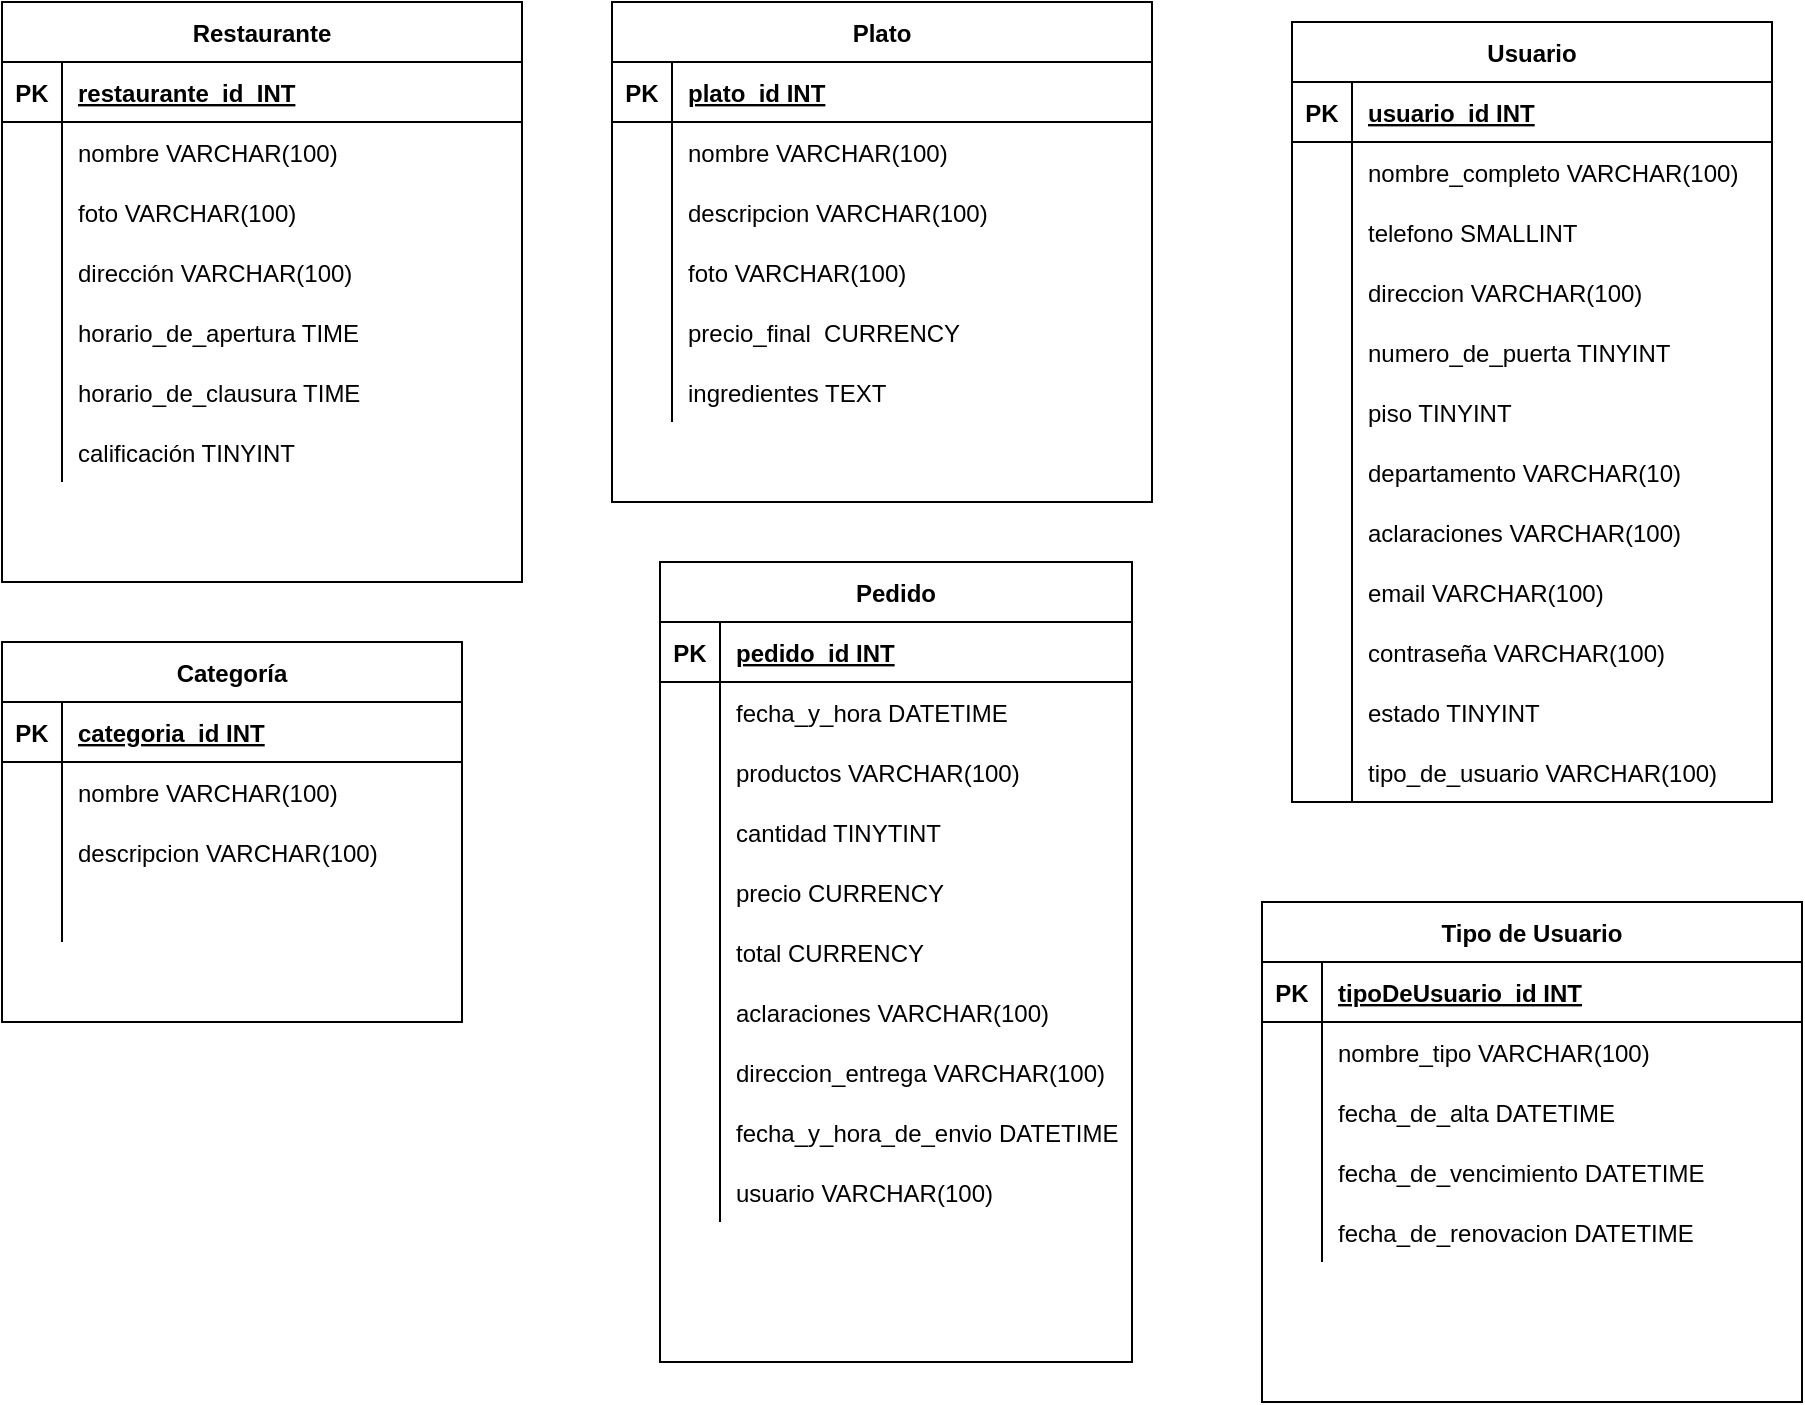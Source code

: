 <mxfile version="14.5.1" type="device"><diagram id="FYyZjPYDc8stelC6uzBD" name="Page-1"><mxGraphModel dx="1304" dy="567" grid="1" gridSize="10" guides="1" tooltips="1" connect="1" arrows="1" fold="1" page="1" pageScale="1" pageWidth="827" pageHeight="1169" math="0" shadow="0"><root><mxCell id="0"/><mxCell id="1" parent="0"/><mxCell id="F2TTOsObcd1o_vhPNyIm-1" value="Restaurante" style="shape=table;startSize=30;container=1;collapsible=1;childLayout=tableLayout;fixedRows=1;rowLines=0;fontStyle=1;align=center;resizeLast=1;" vertex="1" parent="1"><mxGeometry x="85" y="30" width="260" height="290" as="geometry"/></mxCell><mxCell id="F2TTOsObcd1o_vhPNyIm-2" value="" style="shape=partialRectangle;collapsible=0;dropTarget=0;pointerEvents=0;fillColor=none;top=0;left=0;bottom=1;right=0;points=[[0,0.5],[1,0.5]];portConstraint=eastwest;" vertex="1" parent="F2TTOsObcd1o_vhPNyIm-1"><mxGeometry y="30" width="260" height="30" as="geometry"/></mxCell><mxCell id="F2TTOsObcd1o_vhPNyIm-3" value="PK" style="shape=partialRectangle;connectable=0;fillColor=none;top=0;left=0;bottom=0;right=0;fontStyle=1;overflow=hidden;" vertex="1" parent="F2TTOsObcd1o_vhPNyIm-2"><mxGeometry width="30" height="30" as="geometry"/></mxCell><mxCell id="F2TTOsObcd1o_vhPNyIm-4" value="restaurante_id  INT" style="shape=partialRectangle;connectable=0;fillColor=none;top=0;left=0;bottom=0;right=0;align=left;spacingLeft=6;fontStyle=5;overflow=hidden;" vertex="1" parent="F2TTOsObcd1o_vhPNyIm-2"><mxGeometry x="30" width="230" height="30" as="geometry"/></mxCell><mxCell id="F2TTOsObcd1o_vhPNyIm-5" value="" style="shape=partialRectangle;collapsible=0;dropTarget=0;pointerEvents=0;fillColor=none;top=0;left=0;bottom=0;right=0;points=[[0,0.5],[1,0.5]];portConstraint=eastwest;" vertex="1" parent="F2TTOsObcd1o_vhPNyIm-1"><mxGeometry y="60" width="260" height="30" as="geometry"/></mxCell><mxCell id="F2TTOsObcd1o_vhPNyIm-6" value="" style="shape=partialRectangle;connectable=0;fillColor=none;top=0;left=0;bottom=0;right=0;editable=1;overflow=hidden;" vertex="1" parent="F2TTOsObcd1o_vhPNyIm-5"><mxGeometry width="30" height="30" as="geometry"/></mxCell><mxCell id="F2TTOsObcd1o_vhPNyIm-7" value="nombre VARCHAR(100)" style="shape=partialRectangle;connectable=0;fillColor=none;top=0;left=0;bottom=0;right=0;align=left;spacingLeft=6;overflow=hidden;" vertex="1" parent="F2TTOsObcd1o_vhPNyIm-5"><mxGeometry x="30" width="230" height="30" as="geometry"/></mxCell><mxCell id="F2TTOsObcd1o_vhPNyIm-8" value="" style="shape=partialRectangle;collapsible=0;dropTarget=0;pointerEvents=0;fillColor=none;top=0;left=0;bottom=0;right=0;points=[[0,0.5],[1,0.5]];portConstraint=eastwest;" vertex="1" parent="F2TTOsObcd1o_vhPNyIm-1"><mxGeometry y="90" width="260" height="30" as="geometry"/></mxCell><mxCell id="F2TTOsObcd1o_vhPNyIm-9" value="" style="shape=partialRectangle;connectable=0;fillColor=none;top=0;left=0;bottom=0;right=0;editable=1;overflow=hidden;" vertex="1" parent="F2TTOsObcd1o_vhPNyIm-8"><mxGeometry width="30" height="30" as="geometry"/></mxCell><mxCell id="F2TTOsObcd1o_vhPNyIm-10" value="foto VARCHAR(100)" style="shape=partialRectangle;connectable=0;fillColor=none;top=0;left=0;bottom=0;right=0;align=left;spacingLeft=6;overflow=hidden;" vertex="1" parent="F2TTOsObcd1o_vhPNyIm-8"><mxGeometry x="30" width="230" height="30" as="geometry"/></mxCell><mxCell id="F2TTOsObcd1o_vhPNyIm-11" value="" style="shape=partialRectangle;collapsible=0;dropTarget=0;pointerEvents=0;fillColor=none;top=0;left=0;bottom=0;right=0;points=[[0,0.5],[1,0.5]];portConstraint=eastwest;" vertex="1" parent="F2TTOsObcd1o_vhPNyIm-1"><mxGeometry y="120" width="260" height="30" as="geometry"/></mxCell><mxCell id="F2TTOsObcd1o_vhPNyIm-12" value="" style="shape=partialRectangle;connectable=0;fillColor=none;top=0;left=0;bottom=0;right=0;editable=1;overflow=hidden;" vertex="1" parent="F2TTOsObcd1o_vhPNyIm-11"><mxGeometry width="30" height="30" as="geometry"/></mxCell><mxCell id="F2TTOsObcd1o_vhPNyIm-13" value="dirección VARCHAR(100)" style="shape=partialRectangle;connectable=0;fillColor=none;top=0;left=0;bottom=0;right=0;align=left;spacingLeft=6;overflow=hidden;" vertex="1" parent="F2TTOsObcd1o_vhPNyIm-11"><mxGeometry x="30" width="230" height="30" as="geometry"/></mxCell><mxCell id="F2TTOsObcd1o_vhPNyIm-66" value="" style="shape=partialRectangle;collapsible=0;dropTarget=0;pointerEvents=0;fillColor=none;top=0;left=0;bottom=0;right=0;points=[[0,0.5],[1,0.5]];portConstraint=eastwest;" vertex="1" parent="F2TTOsObcd1o_vhPNyIm-1"><mxGeometry y="150" width="260" height="30" as="geometry"/></mxCell><mxCell id="F2TTOsObcd1o_vhPNyIm-67" value="" style="shape=partialRectangle;connectable=0;fillColor=none;top=0;left=0;bottom=0;right=0;editable=1;overflow=hidden;" vertex="1" parent="F2TTOsObcd1o_vhPNyIm-66"><mxGeometry width="30" height="30" as="geometry"/></mxCell><mxCell id="F2TTOsObcd1o_vhPNyIm-68" value="horario_de_apertura TIME" style="shape=partialRectangle;connectable=0;fillColor=none;top=0;left=0;bottom=0;right=0;align=left;spacingLeft=6;overflow=hidden;" vertex="1" parent="F2TTOsObcd1o_vhPNyIm-66"><mxGeometry x="30" width="230" height="30" as="geometry"/></mxCell><mxCell id="F2TTOsObcd1o_vhPNyIm-93" value="" style="shape=partialRectangle;collapsible=0;dropTarget=0;pointerEvents=0;fillColor=none;top=0;left=0;bottom=0;right=0;points=[[0,0.5],[1,0.5]];portConstraint=eastwest;" vertex="1" parent="F2TTOsObcd1o_vhPNyIm-1"><mxGeometry y="180" width="260" height="30" as="geometry"/></mxCell><mxCell id="F2TTOsObcd1o_vhPNyIm-94" value="" style="shape=partialRectangle;connectable=0;fillColor=none;top=0;left=0;bottom=0;right=0;editable=1;overflow=hidden;" vertex="1" parent="F2TTOsObcd1o_vhPNyIm-93"><mxGeometry width="30" height="30" as="geometry"/></mxCell><mxCell id="F2TTOsObcd1o_vhPNyIm-95" value="horario_de_clausura TIME" style="shape=partialRectangle;connectable=0;fillColor=none;top=0;left=0;bottom=0;right=0;align=left;spacingLeft=6;overflow=hidden;" vertex="1" parent="F2TTOsObcd1o_vhPNyIm-93"><mxGeometry x="30" width="230" height="30" as="geometry"/></mxCell><mxCell id="F2TTOsObcd1o_vhPNyIm-69" value="" style="shape=partialRectangle;collapsible=0;dropTarget=0;pointerEvents=0;fillColor=none;top=0;left=0;bottom=0;right=0;points=[[0,0.5],[1,0.5]];portConstraint=eastwest;" vertex="1" parent="F2TTOsObcd1o_vhPNyIm-1"><mxGeometry y="210" width="260" height="30" as="geometry"/></mxCell><mxCell id="F2TTOsObcd1o_vhPNyIm-70" value="" style="shape=partialRectangle;connectable=0;fillColor=none;top=0;left=0;bottom=0;right=0;editable=1;overflow=hidden;" vertex="1" parent="F2TTOsObcd1o_vhPNyIm-69"><mxGeometry width="30" height="30" as="geometry"/></mxCell><mxCell id="F2TTOsObcd1o_vhPNyIm-71" value="calificación TINYINT" style="shape=partialRectangle;connectable=0;fillColor=none;top=0;left=0;bottom=0;right=0;align=left;spacingLeft=6;overflow=hidden;" vertex="1" parent="F2TTOsObcd1o_vhPNyIm-69"><mxGeometry x="30" width="230" height="30" as="geometry"/></mxCell><mxCell id="F2TTOsObcd1o_vhPNyIm-14" value="Plato" style="shape=table;startSize=30;container=1;collapsible=1;childLayout=tableLayout;fixedRows=1;rowLines=0;fontStyle=1;align=center;resizeLast=1;" vertex="1" parent="1"><mxGeometry x="390" y="30" width="270" height="250.0" as="geometry"/></mxCell><mxCell id="F2TTOsObcd1o_vhPNyIm-15" value="" style="shape=partialRectangle;collapsible=0;dropTarget=0;pointerEvents=0;fillColor=none;top=0;left=0;bottom=1;right=0;points=[[0,0.5],[1,0.5]];portConstraint=eastwest;" vertex="1" parent="F2TTOsObcd1o_vhPNyIm-14"><mxGeometry y="30" width="270" height="30" as="geometry"/></mxCell><mxCell id="F2TTOsObcd1o_vhPNyIm-16" value="PK" style="shape=partialRectangle;connectable=0;fillColor=none;top=0;left=0;bottom=0;right=0;fontStyle=1;overflow=hidden;" vertex="1" parent="F2TTOsObcd1o_vhPNyIm-15"><mxGeometry width="30" height="30" as="geometry"/></mxCell><mxCell id="F2TTOsObcd1o_vhPNyIm-17" value="plato_id INT" style="shape=partialRectangle;connectable=0;fillColor=none;top=0;left=0;bottom=0;right=0;align=left;spacingLeft=6;fontStyle=5;overflow=hidden;" vertex="1" parent="F2TTOsObcd1o_vhPNyIm-15"><mxGeometry x="30" width="240" height="30" as="geometry"/></mxCell><mxCell id="F2TTOsObcd1o_vhPNyIm-18" value="" style="shape=partialRectangle;collapsible=0;dropTarget=0;pointerEvents=0;fillColor=none;top=0;left=0;bottom=0;right=0;points=[[0,0.5],[1,0.5]];portConstraint=eastwest;" vertex="1" parent="F2TTOsObcd1o_vhPNyIm-14"><mxGeometry y="60" width="270" height="30" as="geometry"/></mxCell><mxCell id="F2TTOsObcd1o_vhPNyIm-19" value="" style="shape=partialRectangle;connectable=0;fillColor=none;top=0;left=0;bottom=0;right=0;editable=1;overflow=hidden;" vertex="1" parent="F2TTOsObcd1o_vhPNyIm-18"><mxGeometry width="30" height="30" as="geometry"/></mxCell><mxCell id="F2TTOsObcd1o_vhPNyIm-20" value="nombre VARCHAR(100)" style="shape=partialRectangle;connectable=0;fillColor=none;top=0;left=0;bottom=0;right=0;align=left;spacingLeft=6;overflow=hidden;" vertex="1" parent="F2TTOsObcd1o_vhPNyIm-18"><mxGeometry x="30" width="240" height="30" as="geometry"/></mxCell><mxCell id="F2TTOsObcd1o_vhPNyIm-21" value="" style="shape=partialRectangle;collapsible=0;dropTarget=0;pointerEvents=0;fillColor=none;top=0;left=0;bottom=0;right=0;points=[[0,0.5],[1,0.5]];portConstraint=eastwest;" vertex="1" parent="F2TTOsObcd1o_vhPNyIm-14"><mxGeometry y="90" width="270" height="30" as="geometry"/></mxCell><mxCell id="F2TTOsObcd1o_vhPNyIm-22" value="" style="shape=partialRectangle;connectable=0;fillColor=none;top=0;left=0;bottom=0;right=0;editable=1;overflow=hidden;" vertex="1" parent="F2TTOsObcd1o_vhPNyIm-21"><mxGeometry width="30" height="30" as="geometry"/></mxCell><mxCell id="F2TTOsObcd1o_vhPNyIm-23" value="descripcion VARCHAR(100)" style="shape=partialRectangle;connectable=0;fillColor=none;top=0;left=0;bottom=0;right=0;align=left;spacingLeft=6;overflow=hidden;" vertex="1" parent="F2TTOsObcd1o_vhPNyIm-21"><mxGeometry x="30" width="240" height="30" as="geometry"/></mxCell><mxCell id="F2TTOsObcd1o_vhPNyIm-24" value="" style="shape=partialRectangle;collapsible=0;dropTarget=0;pointerEvents=0;fillColor=none;top=0;left=0;bottom=0;right=0;points=[[0,0.5],[1,0.5]];portConstraint=eastwest;" vertex="1" parent="F2TTOsObcd1o_vhPNyIm-14"><mxGeometry y="120" width="270" height="30" as="geometry"/></mxCell><mxCell id="F2TTOsObcd1o_vhPNyIm-25" value="" style="shape=partialRectangle;connectable=0;fillColor=none;top=0;left=0;bottom=0;right=0;editable=1;overflow=hidden;" vertex="1" parent="F2TTOsObcd1o_vhPNyIm-24"><mxGeometry width="30" height="30" as="geometry"/></mxCell><mxCell id="F2TTOsObcd1o_vhPNyIm-26" value="foto VARCHAR(100)" style="shape=partialRectangle;connectable=0;fillColor=none;top=0;left=0;bottom=0;right=0;align=left;spacingLeft=6;overflow=hidden;" vertex="1" parent="F2TTOsObcd1o_vhPNyIm-24"><mxGeometry x="30" width="240" height="30" as="geometry"/></mxCell><mxCell id="F2TTOsObcd1o_vhPNyIm-72" value="" style="shape=partialRectangle;collapsible=0;dropTarget=0;pointerEvents=0;fillColor=none;top=0;left=0;bottom=0;right=0;points=[[0,0.5],[1,0.5]];portConstraint=eastwest;" vertex="1" parent="F2TTOsObcd1o_vhPNyIm-14"><mxGeometry y="150" width="270" height="30" as="geometry"/></mxCell><mxCell id="F2TTOsObcd1o_vhPNyIm-73" value="" style="shape=partialRectangle;connectable=0;fillColor=none;top=0;left=0;bottom=0;right=0;editable=1;overflow=hidden;" vertex="1" parent="F2TTOsObcd1o_vhPNyIm-72"><mxGeometry width="30" height="30" as="geometry"/></mxCell><mxCell id="F2TTOsObcd1o_vhPNyIm-74" value="precio_final  CURRENCY" style="shape=partialRectangle;connectable=0;fillColor=none;top=0;left=0;bottom=0;right=0;align=left;spacingLeft=6;overflow=hidden;" vertex="1" parent="F2TTOsObcd1o_vhPNyIm-72"><mxGeometry x="30" width="240" height="30" as="geometry"/></mxCell><mxCell id="F2TTOsObcd1o_vhPNyIm-75" value="" style="shape=partialRectangle;collapsible=0;dropTarget=0;pointerEvents=0;fillColor=none;top=0;left=0;bottom=0;right=0;points=[[0,0.5],[1,0.5]];portConstraint=eastwest;" vertex="1" parent="F2TTOsObcd1o_vhPNyIm-14"><mxGeometry y="180" width="270" height="30" as="geometry"/></mxCell><mxCell id="F2TTOsObcd1o_vhPNyIm-76" value="" style="shape=partialRectangle;connectable=0;fillColor=none;top=0;left=0;bottom=0;right=0;editable=1;overflow=hidden;" vertex="1" parent="F2TTOsObcd1o_vhPNyIm-75"><mxGeometry width="30" height="30" as="geometry"/></mxCell><mxCell id="F2TTOsObcd1o_vhPNyIm-77" value="ingredientes TEXT" style="shape=partialRectangle;connectable=0;fillColor=none;top=0;left=0;bottom=0;right=0;align=left;spacingLeft=6;overflow=hidden;" vertex="1" parent="F2TTOsObcd1o_vhPNyIm-75"><mxGeometry x="30" width="240" height="30" as="geometry"/></mxCell><mxCell id="F2TTOsObcd1o_vhPNyIm-27" value="Categoría" style="shape=table;startSize=30;container=1;collapsible=1;childLayout=tableLayout;fixedRows=1;rowLines=0;fontStyle=1;align=center;resizeLast=1;" vertex="1" parent="1"><mxGeometry x="85" y="350" width="230" height="190" as="geometry"/></mxCell><mxCell id="F2TTOsObcd1o_vhPNyIm-28" value="" style="shape=partialRectangle;collapsible=0;dropTarget=0;pointerEvents=0;fillColor=none;top=0;left=0;bottom=1;right=0;points=[[0,0.5],[1,0.5]];portConstraint=eastwest;" vertex="1" parent="F2TTOsObcd1o_vhPNyIm-27"><mxGeometry y="30" width="230" height="30" as="geometry"/></mxCell><mxCell id="F2TTOsObcd1o_vhPNyIm-29" value="PK" style="shape=partialRectangle;connectable=0;fillColor=none;top=0;left=0;bottom=0;right=0;fontStyle=1;overflow=hidden;" vertex="1" parent="F2TTOsObcd1o_vhPNyIm-28"><mxGeometry width="30" height="30" as="geometry"/></mxCell><mxCell id="F2TTOsObcd1o_vhPNyIm-30" value="categoria_id INT" style="shape=partialRectangle;connectable=0;fillColor=none;top=0;left=0;bottom=0;right=0;align=left;spacingLeft=6;fontStyle=5;overflow=hidden;" vertex="1" parent="F2TTOsObcd1o_vhPNyIm-28"><mxGeometry x="30" width="200" height="30" as="geometry"/></mxCell><mxCell id="F2TTOsObcd1o_vhPNyIm-31" value="" style="shape=partialRectangle;collapsible=0;dropTarget=0;pointerEvents=0;fillColor=none;top=0;left=0;bottom=0;right=0;points=[[0,0.5],[1,0.5]];portConstraint=eastwest;" vertex="1" parent="F2TTOsObcd1o_vhPNyIm-27"><mxGeometry y="60" width="230" height="30" as="geometry"/></mxCell><mxCell id="F2TTOsObcd1o_vhPNyIm-32" value="" style="shape=partialRectangle;connectable=0;fillColor=none;top=0;left=0;bottom=0;right=0;editable=1;overflow=hidden;" vertex="1" parent="F2TTOsObcd1o_vhPNyIm-31"><mxGeometry width="30" height="30" as="geometry"/></mxCell><mxCell id="F2TTOsObcd1o_vhPNyIm-33" value="nombre VARCHAR(100)" style="shape=partialRectangle;connectable=0;fillColor=none;top=0;left=0;bottom=0;right=0;align=left;spacingLeft=6;overflow=hidden;" vertex="1" parent="F2TTOsObcd1o_vhPNyIm-31"><mxGeometry x="30" width="200" height="30" as="geometry"/></mxCell><mxCell id="F2TTOsObcd1o_vhPNyIm-34" value="" style="shape=partialRectangle;collapsible=0;dropTarget=0;pointerEvents=0;fillColor=none;top=0;left=0;bottom=0;right=0;points=[[0,0.5],[1,0.5]];portConstraint=eastwest;" vertex="1" parent="F2TTOsObcd1o_vhPNyIm-27"><mxGeometry y="90" width="230" height="30" as="geometry"/></mxCell><mxCell id="F2TTOsObcd1o_vhPNyIm-35" value="" style="shape=partialRectangle;connectable=0;fillColor=none;top=0;left=0;bottom=0;right=0;editable=1;overflow=hidden;" vertex="1" parent="F2TTOsObcd1o_vhPNyIm-34"><mxGeometry width="30" height="30" as="geometry"/></mxCell><mxCell id="F2TTOsObcd1o_vhPNyIm-36" value="descripcion VARCHAR(100)" style="shape=partialRectangle;connectable=0;fillColor=none;top=0;left=0;bottom=0;right=0;align=left;spacingLeft=6;overflow=hidden;" vertex="1" parent="F2TTOsObcd1o_vhPNyIm-34"><mxGeometry x="30" width="200" height="30" as="geometry"/></mxCell><mxCell id="F2TTOsObcd1o_vhPNyIm-37" value="" style="shape=partialRectangle;collapsible=0;dropTarget=0;pointerEvents=0;fillColor=none;top=0;left=0;bottom=0;right=0;points=[[0,0.5],[1,0.5]];portConstraint=eastwest;" vertex="1" parent="F2TTOsObcd1o_vhPNyIm-27"><mxGeometry y="120" width="230" height="30" as="geometry"/></mxCell><mxCell id="F2TTOsObcd1o_vhPNyIm-38" value="" style="shape=partialRectangle;connectable=0;fillColor=none;top=0;left=0;bottom=0;right=0;editable=1;overflow=hidden;" vertex="1" parent="F2TTOsObcd1o_vhPNyIm-37"><mxGeometry width="30" height="30" as="geometry"/></mxCell><mxCell id="F2TTOsObcd1o_vhPNyIm-39" value="" style="shape=partialRectangle;connectable=0;fillColor=none;top=0;left=0;bottom=0;right=0;align=left;spacingLeft=6;overflow=hidden;" vertex="1" parent="F2TTOsObcd1o_vhPNyIm-37"><mxGeometry x="30" width="200" height="30" as="geometry"/></mxCell><mxCell id="F2TTOsObcd1o_vhPNyIm-40" value="Pedido" style="shape=table;startSize=30;container=1;collapsible=1;childLayout=tableLayout;fixedRows=1;rowLines=0;fontStyle=1;align=center;resizeLast=1;" vertex="1" parent="1"><mxGeometry x="414" y="310" width="236" height="400" as="geometry"/></mxCell><mxCell id="F2TTOsObcd1o_vhPNyIm-41" value="" style="shape=partialRectangle;collapsible=0;dropTarget=0;pointerEvents=0;fillColor=none;top=0;left=0;bottom=1;right=0;points=[[0,0.5],[1,0.5]];portConstraint=eastwest;" vertex="1" parent="F2TTOsObcd1o_vhPNyIm-40"><mxGeometry y="30" width="236" height="30" as="geometry"/></mxCell><mxCell id="F2TTOsObcd1o_vhPNyIm-42" value="PK" style="shape=partialRectangle;connectable=0;fillColor=none;top=0;left=0;bottom=0;right=0;fontStyle=1;overflow=hidden;" vertex="1" parent="F2TTOsObcd1o_vhPNyIm-41"><mxGeometry width="30" height="30" as="geometry"/></mxCell><mxCell id="F2TTOsObcd1o_vhPNyIm-43" value="pedido_id INT" style="shape=partialRectangle;connectable=0;fillColor=none;top=0;left=0;bottom=0;right=0;align=left;spacingLeft=6;fontStyle=5;overflow=hidden;" vertex="1" parent="F2TTOsObcd1o_vhPNyIm-41"><mxGeometry x="30" width="206" height="30" as="geometry"/></mxCell><mxCell id="F2TTOsObcd1o_vhPNyIm-44" value="" style="shape=partialRectangle;collapsible=0;dropTarget=0;pointerEvents=0;fillColor=none;top=0;left=0;bottom=0;right=0;points=[[0,0.5],[1,0.5]];portConstraint=eastwest;" vertex="1" parent="F2TTOsObcd1o_vhPNyIm-40"><mxGeometry y="60" width="236" height="30" as="geometry"/></mxCell><mxCell id="F2TTOsObcd1o_vhPNyIm-45" value="" style="shape=partialRectangle;connectable=0;fillColor=none;top=0;left=0;bottom=0;right=0;editable=1;overflow=hidden;" vertex="1" parent="F2TTOsObcd1o_vhPNyIm-44"><mxGeometry width="30" height="30" as="geometry"/></mxCell><mxCell id="F2TTOsObcd1o_vhPNyIm-46" value="fecha_y_hora DATETIME" style="shape=partialRectangle;connectable=0;fillColor=none;top=0;left=0;bottom=0;right=0;align=left;spacingLeft=6;overflow=hidden;" vertex="1" parent="F2TTOsObcd1o_vhPNyIm-44"><mxGeometry x="30" width="206" height="30" as="geometry"/></mxCell><mxCell id="F2TTOsObcd1o_vhPNyIm-47" value="" style="shape=partialRectangle;collapsible=0;dropTarget=0;pointerEvents=0;fillColor=none;top=0;left=0;bottom=0;right=0;points=[[0,0.5],[1,0.5]];portConstraint=eastwest;" vertex="1" parent="F2TTOsObcd1o_vhPNyIm-40"><mxGeometry y="90" width="236" height="30" as="geometry"/></mxCell><mxCell id="F2TTOsObcd1o_vhPNyIm-48" value="" style="shape=partialRectangle;connectable=0;fillColor=none;top=0;left=0;bottom=0;right=0;editable=1;overflow=hidden;" vertex="1" parent="F2TTOsObcd1o_vhPNyIm-47"><mxGeometry width="30" height="30" as="geometry"/></mxCell><mxCell id="F2TTOsObcd1o_vhPNyIm-49" value="productos VARCHAR(100)" style="shape=partialRectangle;connectable=0;fillColor=none;top=0;left=0;bottom=0;right=0;align=left;spacingLeft=6;overflow=hidden;" vertex="1" parent="F2TTOsObcd1o_vhPNyIm-47"><mxGeometry x="30" width="206" height="30" as="geometry"/></mxCell><mxCell id="F2TTOsObcd1o_vhPNyIm-50" value="" style="shape=partialRectangle;collapsible=0;dropTarget=0;pointerEvents=0;fillColor=none;top=0;left=0;bottom=0;right=0;points=[[0,0.5],[1,0.5]];portConstraint=eastwest;" vertex="1" parent="F2TTOsObcd1o_vhPNyIm-40"><mxGeometry y="120" width="236" height="30" as="geometry"/></mxCell><mxCell id="F2TTOsObcd1o_vhPNyIm-51" value="" style="shape=partialRectangle;connectable=0;fillColor=none;top=0;left=0;bottom=0;right=0;editable=1;overflow=hidden;" vertex="1" parent="F2TTOsObcd1o_vhPNyIm-50"><mxGeometry width="30" height="30" as="geometry"/></mxCell><mxCell id="F2TTOsObcd1o_vhPNyIm-52" value="cantidad TINYTINT" style="shape=partialRectangle;connectable=0;fillColor=none;top=0;left=0;bottom=0;right=0;align=left;spacingLeft=6;overflow=hidden;" vertex="1" parent="F2TTOsObcd1o_vhPNyIm-50"><mxGeometry x="30" width="206" height="30" as="geometry"/></mxCell><mxCell id="F2TTOsObcd1o_vhPNyIm-78" value="" style="shape=partialRectangle;collapsible=0;dropTarget=0;pointerEvents=0;fillColor=none;top=0;left=0;bottom=0;right=0;points=[[0,0.5],[1,0.5]];portConstraint=eastwest;" vertex="1" parent="F2TTOsObcd1o_vhPNyIm-40"><mxGeometry y="150" width="236" height="30" as="geometry"/></mxCell><mxCell id="F2TTOsObcd1o_vhPNyIm-79" value="" style="shape=partialRectangle;connectable=0;fillColor=none;top=0;left=0;bottom=0;right=0;editable=1;overflow=hidden;" vertex="1" parent="F2TTOsObcd1o_vhPNyIm-78"><mxGeometry width="30" height="30" as="geometry"/></mxCell><mxCell id="F2TTOsObcd1o_vhPNyIm-80" value="precio CURRENCY" style="shape=partialRectangle;connectable=0;fillColor=none;top=0;left=0;bottom=0;right=0;align=left;spacingLeft=6;overflow=hidden;" vertex="1" parent="F2TTOsObcd1o_vhPNyIm-78"><mxGeometry x="30" width="206" height="30" as="geometry"/></mxCell><mxCell id="F2TTOsObcd1o_vhPNyIm-81" value="" style="shape=partialRectangle;collapsible=0;dropTarget=0;pointerEvents=0;fillColor=none;top=0;left=0;bottom=0;right=0;points=[[0,0.5],[1,0.5]];portConstraint=eastwest;" vertex="1" parent="F2TTOsObcd1o_vhPNyIm-40"><mxGeometry y="180" width="236" height="30" as="geometry"/></mxCell><mxCell id="F2TTOsObcd1o_vhPNyIm-82" value="" style="shape=partialRectangle;connectable=0;fillColor=none;top=0;left=0;bottom=0;right=0;editable=1;overflow=hidden;" vertex="1" parent="F2TTOsObcd1o_vhPNyIm-81"><mxGeometry width="30" height="30" as="geometry"/></mxCell><mxCell id="F2TTOsObcd1o_vhPNyIm-83" value="total CURRENCY" style="shape=partialRectangle;connectable=0;fillColor=none;top=0;left=0;bottom=0;right=0;align=left;spacingLeft=6;overflow=hidden;" vertex="1" parent="F2TTOsObcd1o_vhPNyIm-81"><mxGeometry x="30" width="206" height="30" as="geometry"/></mxCell><mxCell id="F2TTOsObcd1o_vhPNyIm-84" value="" style="shape=partialRectangle;collapsible=0;dropTarget=0;pointerEvents=0;fillColor=none;top=0;left=0;bottom=0;right=0;points=[[0,0.5],[1,0.5]];portConstraint=eastwest;" vertex="1" parent="F2TTOsObcd1o_vhPNyIm-40"><mxGeometry y="210" width="236" height="30" as="geometry"/></mxCell><mxCell id="F2TTOsObcd1o_vhPNyIm-85" value="" style="shape=partialRectangle;connectable=0;fillColor=none;top=0;left=0;bottom=0;right=0;editable=1;overflow=hidden;" vertex="1" parent="F2TTOsObcd1o_vhPNyIm-84"><mxGeometry width="30" height="30" as="geometry"/></mxCell><mxCell id="F2TTOsObcd1o_vhPNyIm-86" value="aclaraciones VARCHAR(100)" style="shape=partialRectangle;connectable=0;fillColor=none;top=0;left=0;bottom=0;right=0;align=left;spacingLeft=6;overflow=hidden;" vertex="1" parent="F2TTOsObcd1o_vhPNyIm-84"><mxGeometry x="30" width="206" height="30" as="geometry"/></mxCell><mxCell id="F2TTOsObcd1o_vhPNyIm-87" value="" style="shape=partialRectangle;collapsible=0;dropTarget=0;pointerEvents=0;fillColor=none;top=0;left=0;bottom=0;right=0;points=[[0,0.5],[1,0.5]];portConstraint=eastwest;" vertex="1" parent="F2TTOsObcd1o_vhPNyIm-40"><mxGeometry y="240" width="236" height="30" as="geometry"/></mxCell><mxCell id="F2TTOsObcd1o_vhPNyIm-88" value="" style="shape=partialRectangle;connectable=0;fillColor=none;top=0;left=0;bottom=0;right=0;editable=1;overflow=hidden;" vertex="1" parent="F2TTOsObcd1o_vhPNyIm-87"><mxGeometry width="30" height="30" as="geometry"/></mxCell><mxCell id="F2TTOsObcd1o_vhPNyIm-89" value="direccion_entrega VARCHAR(100)" style="shape=partialRectangle;connectable=0;fillColor=none;top=0;left=0;bottom=0;right=0;align=left;spacingLeft=6;overflow=hidden;" vertex="1" parent="F2TTOsObcd1o_vhPNyIm-87"><mxGeometry x="30" width="206" height="30" as="geometry"/></mxCell><mxCell id="F2TTOsObcd1o_vhPNyIm-90" value="" style="shape=partialRectangle;collapsible=0;dropTarget=0;pointerEvents=0;fillColor=none;top=0;left=0;bottom=0;right=0;points=[[0,0.5],[1,0.5]];portConstraint=eastwest;" vertex="1" parent="F2TTOsObcd1o_vhPNyIm-40"><mxGeometry y="270" width="236" height="30" as="geometry"/></mxCell><mxCell id="F2TTOsObcd1o_vhPNyIm-91" value="" style="shape=partialRectangle;connectable=0;fillColor=none;top=0;left=0;bottom=0;right=0;editable=1;overflow=hidden;" vertex="1" parent="F2TTOsObcd1o_vhPNyIm-90"><mxGeometry width="30" height="30" as="geometry"/></mxCell><mxCell id="F2TTOsObcd1o_vhPNyIm-92" value="fecha_y_hora_de_envio DATETIME" style="shape=partialRectangle;connectable=0;fillColor=none;top=0;left=0;bottom=0;right=0;align=left;spacingLeft=6;overflow=hidden;" vertex="1" parent="F2TTOsObcd1o_vhPNyIm-90"><mxGeometry x="30" width="206" height="30" as="geometry"/></mxCell><mxCell id="F2TTOsObcd1o_vhPNyIm-146" value="" style="shape=partialRectangle;collapsible=0;dropTarget=0;pointerEvents=0;fillColor=none;top=0;left=0;bottom=0;right=0;points=[[0,0.5],[1,0.5]];portConstraint=eastwest;" vertex="1" parent="F2TTOsObcd1o_vhPNyIm-40"><mxGeometry y="300" width="236" height="30" as="geometry"/></mxCell><mxCell id="F2TTOsObcd1o_vhPNyIm-147" value="" style="shape=partialRectangle;connectable=0;fillColor=none;top=0;left=0;bottom=0;right=0;editable=1;overflow=hidden;" vertex="1" parent="F2TTOsObcd1o_vhPNyIm-146"><mxGeometry width="30" height="30" as="geometry"/></mxCell><mxCell id="F2TTOsObcd1o_vhPNyIm-148" value="usuario VARCHAR(100)" style="shape=partialRectangle;connectable=0;fillColor=none;top=0;left=0;bottom=0;right=0;align=left;spacingLeft=6;overflow=hidden;" vertex="1" parent="F2TTOsObcd1o_vhPNyIm-146"><mxGeometry x="30" width="206" height="30" as="geometry"/></mxCell><mxCell id="F2TTOsObcd1o_vhPNyIm-96" value="Usuario" style="shape=table;startSize=30;container=1;collapsible=1;childLayout=tableLayout;fixedRows=1;rowLines=0;fontStyle=1;align=center;resizeLast=1;" vertex="1" parent="1"><mxGeometry x="730" y="40" width="240" height="390" as="geometry"/></mxCell><mxCell id="F2TTOsObcd1o_vhPNyIm-97" value="" style="shape=partialRectangle;collapsible=0;dropTarget=0;pointerEvents=0;fillColor=none;top=0;left=0;bottom=1;right=0;points=[[0,0.5],[1,0.5]];portConstraint=eastwest;" vertex="1" parent="F2TTOsObcd1o_vhPNyIm-96"><mxGeometry y="30" width="240" height="30" as="geometry"/></mxCell><mxCell id="F2TTOsObcd1o_vhPNyIm-98" value="PK" style="shape=partialRectangle;connectable=0;fillColor=none;top=0;left=0;bottom=0;right=0;fontStyle=1;overflow=hidden;" vertex="1" parent="F2TTOsObcd1o_vhPNyIm-97"><mxGeometry width="30" height="30" as="geometry"/></mxCell><mxCell id="F2TTOsObcd1o_vhPNyIm-99" value="usuario_id INT" style="shape=partialRectangle;connectable=0;fillColor=none;top=0;left=0;bottom=0;right=0;align=left;spacingLeft=6;fontStyle=5;overflow=hidden;" vertex="1" parent="F2TTOsObcd1o_vhPNyIm-97"><mxGeometry x="30" width="210" height="30" as="geometry"/></mxCell><mxCell id="F2TTOsObcd1o_vhPNyIm-100" value="" style="shape=partialRectangle;collapsible=0;dropTarget=0;pointerEvents=0;fillColor=none;top=0;left=0;bottom=0;right=0;points=[[0,0.5],[1,0.5]];portConstraint=eastwest;" vertex="1" parent="F2TTOsObcd1o_vhPNyIm-96"><mxGeometry y="60" width="240" height="30" as="geometry"/></mxCell><mxCell id="F2TTOsObcd1o_vhPNyIm-101" value="" style="shape=partialRectangle;connectable=0;fillColor=none;top=0;left=0;bottom=0;right=0;editable=1;overflow=hidden;" vertex="1" parent="F2TTOsObcd1o_vhPNyIm-100"><mxGeometry width="30" height="30" as="geometry"/></mxCell><mxCell id="F2TTOsObcd1o_vhPNyIm-102" value="nombre_completo VARCHAR(100)" style="shape=partialRectangle;connectable=0;fillColor=none;top=0;left=0;bottom=0;right=0;align=left;spacingLeft=6;overflow=hidden;" vertex="1" parent="F2TTOsObcd1o_vhPNyIm-100"><mxGeometry x="30" width="210" height="30" as="geometry"/></mxCell><mxCell id="F2TTOsObcd1o_vhPNyIm-103" value="" style="shape=partialRectangle;collapsible=0;dropTarget=0;pointerEvents=0;fillColor=none;top=0;left=0;bottom=0;right=0;points=[[0,0.5],[1,0.5]];portConstraint=eastwest;" vertex="1" parent="F2TTOsObcd1o_vhPNyIm-96"><mxGeometry y="90" width="240" height="30" as="geometry"/></mxCell><mxCell id="F2TTOsObcd1o_vhPNyIm-104" value="" style="shape=partialRectangle;connectable=0;fillColor=none;top=0;left=0;bottom=0;right=0;editable=1;overflow=hidden;" vertex="1" parent="F2TTOsObcd1o_vhPNyIm-103"><mxGeometry width="30" height="30" as="geometry"/></mxCell><mxCell id="F2TTOsObcd1o_vhPNyIm-105" value="telefono SMALLINT" style="shape=partialRectangle;connectable=0;fillColor=none;top=0;left=0;bottom=0;right=0;align=left;spacingLeft=6;overflow=hidden;" vertex="1" parent="F2TTOsObcd1o_vhPNyIm-103"><mxGeometry x="30" width="210" height="30" as="geometry"/></mxCell><mxCell id="F2TTOsObcd1o_vhPNyIm-106" value="" style="shape=partialRectangle;collapsible=0;dropTarget=0;pointerEvents=0;fillColor=none;top=0;left=0;bottom=0;right=0;points=[[0,0.5],[1,0.5]];portConstraint=eastwest;" vertex="1" parent="F2TTOsObcd1o_vhPNyIm-96"><mxGeometry y="120" width="240" height="30" as="geometry"/></mxCell><mxCell id="F2TTOsObcd1o_vhPNyIm-107" value="" style="shape=partialRectangle;connectable=0;fillColor=none;top=0;left=0;bottom=0;right=0;editable=1;overflow=hidden;" vertex="1" parent="F2TTOsObcd1o_vhPNyIm-106"><mxGeometry width="30" height="30" as="geometry"/></mxCell><mxCell id="F2TTOsObcd1o_vhPNyIm-108" value="direccion VARCHAR(100)" style="shape=partialRectangle;connectable=0;fillColor=none;top=0;left=0;bottom=0;right=0;align=left;spacingLeft=6;overflow=hidden;" vertex="1" parent="F2TTOsObcd1o_vhPNyIm-106"><mxGeometry x="30" width="210" height="30" as="geometry"/></mxCell><mxCell id="F2TTOsObcd1o_vhPNyIm-109" value="" style="shape=partialRectangle;collapsible=0;dropTarget=0;pointerEvents=0;fillColor=none;top=0;left=0;bottom=0;right=0;points=[[0,0.5],[1,0.5]];portConstraint=eastwest;" vertex="1" parent="F2TTOsObcd1o_vhPNyIm-96"><mxGeometry y="150" width="240" height="30" as="geometry"/></mxCell><mxCell id="F2TTOsObcd1o_vhPNyIm-110" value="" style="shape=partialRectangle;connectable=0;fillColor=none;top=0;left=0;bottom=0;right=0;editable=1;overflow=hidden;" vertex="1" parent="F2TTOsObcd1o_vhPNyIm-109"><mxGeometry width="30" height="30" as="geometry"/></mxCell><mxCell id="F2TTOsObcd1o_vhPNyIm-111" value="numero_de_puerta TINYINT" style="shape=partialRectangle;connectable=0;fillColor=none;top=0;left=0;bottom=0;right=0;align=left;spacingLeft=6;overflow=hidden;" vertex="1" parent="F2TTOsObcd1o_vhPNyIm-109"><mxGeometry x="30" width="210" height="30" as="geometry"/></mxCell><mxCell id="F2TTOsObcd1o_vhPNyIm-112" value="" style="shape=partialRectangle;collapsible=0;dropTarget=0;pointerEvents=0;fillColor=none;top=0;left=0;bottom=0;right=0;points=[[0,0.5],[1,0.5]];portConstraint=eastwest;" vertex="1" parent="F2TTOsObcd1o_vhPNyIm-96"><mxGeometry y="180" width="240" height="30" as="geometry"/></mxCell><mxCell id="F2TTOsObcd1o_vhPNyIm-113" value="" style="shape=partialRectangle;connectable=0;fillColor=none;top=0;left=0;bottom=0;right=0;editable=1;overflow=hidden;" vertex="1" parent="F2TTOsObcd1o_vhPNyIm-112"><mxGeometry width="30" height="30" as="geometry"/></mxCell><mxCell id="F2TTOsObcd1o_vhPNyIm-114" value="piso TINYINT" style="shape=partialRectangle;connectable=0;fillColor=none;top=0;left=0;bottom=0;right=0;align=left;spacingLeft=6;overflow=hidden;" vertex="1" parent="F2TTOsObcd1o_vhPNyIm-112"><mxGeometry x="30" width="210" height="30" as="geometry"/></mxCell><mxCell id="F2TTOsObcd1o_vhPNyIm-115" value="" style="shape=partialRectangle;collapsible=0;dropTarget=0;pointerEvents=0;fillColor=none;top=0;left=0;bottom=0;right=0;points=[[0,0.5],[1,0.5]];portConstraint=eastwest;" vertex="1" parent="F2TTOsObcd1o_vhPNyIm-96"><mxGeometry y="210" width="240" height="30" as="geometry"/></mxCell><mxCell id="F2TTOsObcd1o_vhPNyIm-116" value="" style="shape=partialRectangle;connectable=0;fillColor=none;top=0;left=0;bottom=0;right=0;editable=1;overflow=hidden;" vertex="1" parent="F2TTOsObcd1o_vhPNyIm-115"><mxGeometry width="30" height="30" as="geometry"/></mxCell><mxCell id="F2TTOsObcd1o_vhPNyIm-117" value="departamento VARCHAR(10)" style="shape=partialRectangle;connectable=0;fillColor=none;top=0;left=0;bottom=0;right=0;align=left;spacingLeft=6;overflow=hidden;" vertex="1" parent="F2TTOsObcd1o_vhPNyIm-115"><mxGeometry x="30" width="210" height="30" as="geometry"/></mxCell><mxCell id="F2TTOsObcd1o_vhPNyIm-118" value="" style="shape=partialRectangle;collapsible=0;dropTarget=0;pointerEvents=0;fillColor=none;top=0;left=0;bottom=0;right=0;points=[[0,0.5],[1,0.5]];portConstraint=eastwest;" vertex="1" parent="F2TTOsObcd1o_vhPNyIm-96"><mxGeometry y="240" width="240" height="30" as="geometry"/></mxCell><mxCell id="F2TTOsObcd1o_vhPNyIm-119" value="" style="shape=partialRectangle;connectable=0;fillColor=none;top=0;left=0;bottom=0;right=0;editable=1;overflow=hidden;" vertex="1" parent="F2TTOsObcd1o_vhPNyIm-118"><mxGeometry width="30" height="30" as="geometry"/></mxCell><mxCell id="F2TTOsObcd1o_vhPNyIm-120" value="aclaraciones VARCHAR(100)" style="shape=partialRectangle;connectable=0;fillColor=none;top=0;left=0;bottom=0;right=0;align=left;spacingLeft=6;overflow=hidden;" vertex="1" parent="F2TTOsObcd1o_vhPNyIm-118"><mxGeometry x="30" width="210" height="30" as="geometry"/></mxCell><mxCell id="F2TTOsObcd1o_vhPNyIm-121" value="" style="shape=partialRectangle;collapsible=0;dropTarget=0;pointerEvents=0;fillColor=none;top=0;left=0;bottom=0;right=0;points=[[0,0.5],[1,0.5]];portConstraint=eastwest;" vertex="1" parent="F2TTOsObcd1o_vhPNyIm-96"><mxGeometry y="270" width="240" height="30" as="geometry"/></mxCell><mxCell id="F2TTOsObcd1o_vhPNyIm-122" value="" style="shape=partialRectangle;connectable=0;fillColor=none;top=0;left=0;bottom=0;right=0;editable=1;overflow=hidden;" vertex="1" parent="F2TTOsObcd1o_vhPNyIm-121"><mxGeometry width="30" height="30" as="geometry"/></mxCell><mxCell id="F2TTOsObcd1o_vhPNyIm-123" value="email VARCHAR(100)" style="shape=partialRectangle;connectable=0;fillColor=none;top=0;left=0;bottom=0;right=0;align=left;spacingLeft=6;overflow=hidden;" vertex="1" parent="F2TTOsObcd1o_vhPNyIm-121"><mxGeometry x="30" width="210" height="30" as="geometry"/></mxCell><mxCell id="F2TTOsObcd1o_vhPNyIm-124" value="" style="shape=partialRectangle;collapsible=0;dropTarget=0;pointerEvents=0;fillColor=none;top=0;left=0;bottom=0;right=0;points=[[0,0.5],[1,0.5]];portConstraint=eastwest;" vertex="1" parent="F2TTOsObcd1o_vhPNyIm-96"><mxGeometry y="300" width="240" height="30" as="geometry"/></mxCell><mxCell id="F2TTOsObcd1o_vhPNyIm-125" value="" style="shape=partialRectangle;connectable=0;fillColor=none;top=0;left=0;bottom=0;right=0;editable=1;overflow=hidden;" vertex="1" parent="F2TTOsObcd1o_vhPNyIm-124"><mxGeometry width="30" height="30" as="geometry"/></mxCell><mxCell id="F2TTOsObcd1o_vhPNyIm-126" value="contraseña VARCHAR(100)" style="shape=partialRectangle;connectable=0;fillColor=none;top=0;left=0;bottom=0;right=0;align=left;spacingLeft=6;overflow=hidden;" vertex="1" parent="F2TTOsObcd1o_vhPNyIm-124"><mxGeometry x="30" width="210" height="30" as="geometry"/></mxCell><mxCell id="F2TTOsObcd1o_vhPNyIm-127" value="" style="shape=partialRectangle;collapsible=0;dropTarget=0;pointerEvents=0;fillColor=none;top=0;left=0;bottom=0;right=0;points=[[0,0.5],[1,0.5]];portConstraint=eastwest;" vertex="1" parent="F2TTOsObcd1o_vhPNyIm-96"><mxGeometry y="330" width="240" height="30" as="geometry"/></mxCell><mxCell id="F2TTOsObcd1o_vhPNyIm-128" value="" style="shape=partialRectangle;connectable=0;fillColor=none;top=0;left=0;bottom=0;right=0;editable=1;overflow=hidden;" vertex="1" parent="F2TTOsObcd1o_vhPNyIm-127"><mxGeometry width="30" height="30" as="geometry"/></mxCell><mxCell id="F2TTOsObcd1o_vhPNyIm-129" value="estado TINYINT" style="shape=partialRectangle;connectable=0;fillColor=none;top=0;left=0;bottom=0;right=0;align=left;spacingLeft=6;overflow=hidden;" vertex="1" parent="F2TTOsObcd1o_vhPNyIm-127"><mxGeometry x="30" width="210" height="30" as="geometry"/></mxCell><mxCell id="F2TTOsObcd1o_vhPNyIm-143" value="" style="shape=partialRectangle;collapsible=0;dropTarget=0;pointerEvents=0;fillColor=none;top=0;left=0;bottom=0;right=0;points=[[0,0.5],[1,0.5]];portConstraint=eastwest;" vertex="1" parent="F2TTOsObcd1o_vhPNyIm-96"><mxGeometry y="360" width="240" height="30" as="geometry"/></mxCell><mxCell id="F2TTOsObcd1o_vhPNyIm-144" value="" style="shape=partialRectangle;connectable=0;fillColor=none;top=0;left=0;bottom=0;right=0;editable=1;overflow=hidden;" vertex="1" parent="F2TTOsObcd1o_vhPNyIm-143"><mxGeometry width="30" height="30" as="geometry"/></mxCell><mxCell id="F2TTOsObcd1o_vhPNyIm-145" value="tipo_de_usuario VARCHAR(100)" style="shape=partialRectangle;connectable=0;fillColor=none;top=0;left=0;bottom=0;right=0;align=left;spacingLeft=6;overflow=hidden;" vertex="1" parent="F2TTOsObcd1o_vhPNyIm-143"><mxGeometry x="30" width="210" height="30" as="geometry"/></mxCell><mxCell id="F2TTOsObcd1o_vhPNyIm-130" value="Tipo de Usuario" style="shape=table;startSize=30;container=1;collapsible=1;childLayout=tableLayout;fixedRows=1;rowLines=0;fontStyle=1;align=center;resizeLast=1;" vertex="1" parent="1"><mxGeometry x="715" y="480" width="270" height="250" as="geometry"/></mxCell><mxCell id="F2TTOsObcd1o_vhPNyIm-131" value="" style="shape=partialRectangle;collapsible=0;dropTarget=0;pointerEvents=0;fillColor=none;top=0;left=0;bottom=1;right=0;points=[[0,0.5],[1,0.5]];portConstraint=eastwest;" vertex="1" parent="F2TTOsObcd1o_vhPNyIm-130"><mxGeometry y="30" width="270" height="30" as="geometry"/></mxCell><mxCell id="F2TTOsObcd1o_vhPNyIm-132" value="PK" style="shape=partialRectangle;connectable=0;fillColor=none;top=0;left=0;bottom=0;right=0;fontStyle=1;overflow=hidden;" vertex="1" parent="F2TTOsObcd1o_vhPNyIm-131"><mxGeometry width="30" height="30" as="geometry"/></mxCell><mxCell id="F2TTOsObcd1o_vhPNyIm-133" value="tipoDeUsuario_id INT" style="shape=partialRectangle;connectable=0;fillColor=none;top=0;left=0;bottom=0;right=0;align=left;spacingLeft=6;fontStyle=5;overflow=hidden;" vertex="1" parent="F2TTOsObcd1o_vhPNyIm-131"><mxGeometry x="30" width="240" height="30" as="geometry"/></mxCell><mxCell id="F2TTOsObcd1o_vhPNyIm-137" value="" style="shape=partialRectangle;collapsible=0;dropTarget=0;pointerEvents=0;fillColor=none;top=0;left=0;bottom=0;right=0;points=[[0,0.5],[1,0.5]];portConstraint=eastwest;" vertex="1" parent="F2TTOsObcd1o_vhPNyIm-130"><mxGeometry y="60" width="270" height="30" as="geometry"/></mxCell><mxCell id="F2TTOsObcd1o_vhPNyIm-138" value="" style="shape=partialRectangle;connectable=0;fillColor=none;top=0;left=0;bottom=0;right=0;editable=1;overflow=hidden;" vertex="1" parent="F2TTOsObcd1o_vhPNyIm-137"><mxGeometry width="30" height="30" as="geometry"/></mxCell><mxCell id="F2TTOsObcd1o_vhPNyIm-139" value="nombre_tipo VARCHAR(100)" style="shape=partialRectangle;connectable=0;fillColor=none;top=0;left=0;bottom=0;right=0;align=left;spacingLeft=6;overflow=hidden;" vertex="1" parent="F2TTOsObcd1o_vhPNyIm-137"><mxGeometry x="30" width="240" height="30" as="geometry"/></mxCell><mxCell id="F2TTOsObcd1o_vhPNyIm-134" value="" style="shape=partialRectangle;collapsible=0;dropTarget=0;pointerEvents=0;fillColor=none;top=0;left=0;bottom=0;right=0;points=[[0,0.5],[1,0.5]];portConstraint=eastwest;" vertex="1" parent="F2TTOsObcd1o_vhPNyIm-130"><mxGeometry y="90" width="270" height="30" as="geometry"/></mxCell><mxCell id="F2TTOsObcd1o_vhPNyIm-135" value="" style="shape=partialRectangle;connectable=0;fillColor=none;top=0;left=0;bottom=0;right=0;editable=1;overflow=hidden;" vertex="1" parent="F2TTOsObcd1o_vhPNyIm-134"><mxGeometry width="30" height="30" as="geometry"/></mxCell><mxCell id="F2TTOsObcd1o_vhPNyIm-136" value="fecha_de_alta DATETIME" style="shape=partialRectangle;connectable=0;fillColor=none;top=0;left=0;bottom=0;right=0;align=left;spacingLeft=6;overflow=hidden;" vertex="1" parent="F2TTOsObcd1o_vhPNyIm-134"><mxGeometry x="30" width="240" height="30" as="geometry"/></mxCell><mxCell id="F2TTOsObcd1o_vhPNyIm-140" value="" style="shape=partialRectangle;collapsible=0;dropTarget=0;pointerEvents=0;fillColor=none;top=0;left=0;bottom=0;right=0;points=[[0,0.5],[1,0.5]];portConstraint=eastwest;" vertex="1" parent="F2TTOsObcd1o_vhPNyIm-130"><mxGeometry y="120" width="270" height="30" as="geometry"/></mxCell><mxCell id="F2TTOsObcd1o_vhPNyIm-141" value="" style="shape=partialRectangle;connectable=0;fillColor=none;top=0;left=0;bottom=0;right=0;editable=1;overflow=hidden;" vertex="1" parent="F2TTOsObcd1o_vhPNyIm-140"><mxGeometry width="30" height="30" as="geometry"/></mxCell><mxCell id="F2TTOsObcd1o_vhPNyIm-142" value="fecha_de_vencimiento DATETIME" style="shape=partialRectangle;connectable=0;fillColor=none;top=0;left=0;bottom=0;right=0;align=left;spacingLeft=6;overflow=hidden;" vertex="1" parent="F2TTOsObcd1o_vhPNyIm-140"><mxGeometry x="30" width="240" height="30" as="geometry"/></mxCell><mxCell id="F2TTOsObcd1o_vhPNyIm-149" value="" style="shape=partialRectangle;collapsible=0;dropTarget=0;pointerEvents=0;fillColor=none;top=0;left=0;bottom=0;right=0;points=[[0,0.5],[1,0.5]];portConstraint=eastwest;" vertex="1" parent="F2TTOsObcd1o_vhPNyIm-130"><mxGeometry y="150" width="270" height="30" as="geometry"/></mxCell><mxCell id="F2TTOsObcd1o_vhPNyIm-150" value="" style="shape=partialRectangle;connectable=0;fillColor=none;top=0;left=0;bottom=0;right=0;editable=1;overflow=hidden;" vertex="1" parent="F2TTOsObcd1o_vhPNyIm-149"><mxGeometry width="30" height="30" as="geometry"/></mxCell><mxCell id="F2TTOsObcd1o_vhPNyIm-151" value="fecha_de_renovacion DATETIME" style="shape=partialRectangle;connectable=0;fillColor=none;top=0;left=0;bottom=0;right=0;align=left;spacingLeft=6;overflow=hidden;" vertex="1" parent="F2TTOsObcd1o_vhPNyIm-149"><mxGeometry x="30" width="240" height="30" as="geometry"/></mxCell></root></mxGraphModel></diagram></mxfile>